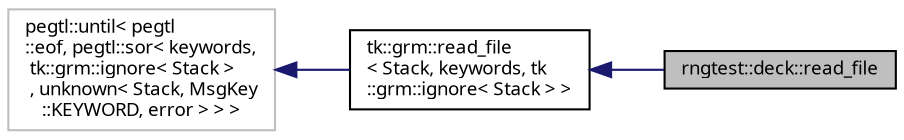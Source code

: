 digraph "rngtest::deck::read_file"
{
 // INTERACTIVE_SVG=YES
  bgcolor="transparent";
  edge [fontname="sans-serif",fontsize="9",labelfontname="sans-serif",labelfontsize="9"];
  node [fontname="sans-serif",fontsize="9",shape=record];
  rankdir="LR";
  Node1 [label="rngtest::deck::read_file",height=0.2,width=0.4,color="black", fillcolor="grey75", style="filled", fontcolor="black"];
  Node2 -> Node1 [dir="back",color="midnightblue",fontsize="9",style="solid",fontname="sans-serif"];
  Node2 [label="tk::grm::read_file\l\< Stack, keywords, tk\l::grm::ignore\< Stack \> \>",height=0.2,width=0.4,color="black",URL="$structtk_1_1grm_1_1read__file.html"];
  Node3 -> Node2 [dir="back",color="midnightblue",fontsize="9",style="solid",fontname="sans-serif"];
  Node3 [label="pegtl::until\< pegtl\l::eof, pegtl::sor\< keywords,\l tk::grm::ignore\< Stack \>\l , unknown\< Stack, MsgKey\l::KEYWORD, error \> \> \>",height=0.2,width=0.4,color="grey75"];
}
